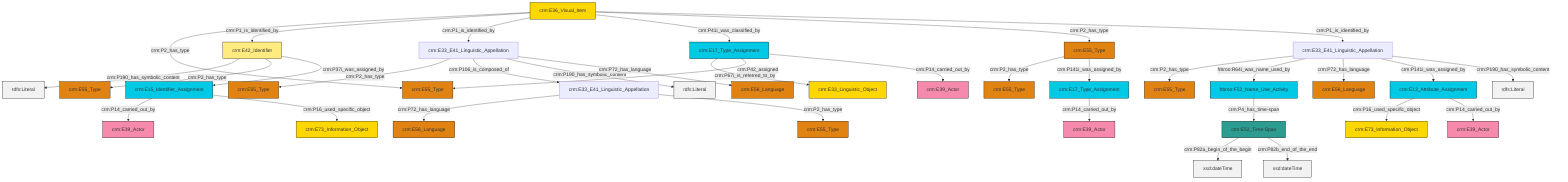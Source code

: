 graph TD
classDef Literal fill:#f2f2f2,stroke:#000000;
classDef CRM_Entity fill:#FFFFFF,stroke:#000000;
classDef Temporal_Entity fill:#00C9E6, stroke:#000000;
classDef Type fill:#E18312, stroke:#000000;
classDef Time-Span fill:#2C9C91, stroke:#000000;
classDef Appellation fill:#FFEB7F, stroke:#000000;
classDef Place fill:#008836, stroke:#000000;
classDef Persistent_Item fill:#B266B2, stroke:#000000;
classDef Conceptual_Object fill:#FFD700, stroke:#000000;
classDef Physical_Thing fill:#D2B48C, stroke:#000000;
classDef Actor fill:#f58aad, stroke:#000000;
classDef PC_Classes fill:#4ce600, stroke:#000000;
classDef Multi fill:#cccccc,stroke:#000000;

0["crm:E17_Type_Assignment"]:::Temporal_Entity -->|crm:P67i_is_referred_to_by| 6["crm:E33_Linguistic_Object"]:::Conceptual_Object
7["crm:E15_Identifier_Assignment"]:::Temporal_Entity -->|crm:P14_carried_out_by| 8["crm:E39_Actor"]:::Actor
2["crm:E33_E41_Linguistic_Appellation"]:::Default -->|crm:P72_has_language| 9["crm:E56_Language"]:::Type
11["crm:E52_Time-Span"]:::Time-Span -->|crm:P82a_begin_of_the_begin| 12[xsd:dateTime]:::Literal
13["crm:E33_E41_Linguistic_Appellation"]:::Default -->|crm:P2_has_type| 14["crm:E55_Type"]:::Type
15["crm:E36_Visual_Item"]:::Conceptual_Object -->|crm:P2_has_type| 16["crm:E55_Type"]:::Type
13["crm:E33_E41_Linguistic_Appellation"]:::Default -->|frbroo:R64i_was_name_used_by| 19["frbroo:F52_Name_Use_Activity"]:::Temporal_Entity
7["crm:E15_Identifier_Assignment"]:::Temporal_Entity -->|crm:P16_used_specific_object| 26["crm:E73_Information_Object"]:::Conceptual_Object
13["crm:E33_E41_Linguistic_Appellation"]:::Default -->|crm:P72_has_language| 27["crm:E56_Language"]:::Type
0["crm:E17_Type_Assignment"]:::Temporal_Entity -->|crm:P42_assigned| 16["crm:E55_Type"]:::Type
15["crm:E36_Visual_Item"]:::Conceptual_Object -->|crm:P1_is_identified_by| 32["crm:E42_Identifier"]:::Appellation
0["crm:E17_Type_Assignment"]:::Temporal_Entity -->|crm:P14_carried_out_by| 37["crm:E39_Actor"]:::Actor
41["crm:E33_E41_Linguistic_Appellation"]:::Default -->|crm:P2_has_type| 4["crm:E55_Type"]:::Type
32["crm:E42_Identifier"]:::Appellation -->|crm:P190_has_symbolic_content| 42[rdfs:Literal]:::Literal
15["crm:E36_Visual_Item"]:::Conceptual_Object -->|crm:P1_is_identified_by| 41["crm:E33_E41_Linguistic_Appellation"]:::Default
13["crm:E33_E41_Linguistic_Appellation"]:::Default -->|crm:P141i_was_assigned_by| 35["crm:E13_Attribute_Assignment"]:::Temporal_Entity
2["crm:E33_E41_Linguistic_Appellation"]:::Default -->|crm:P2_has_type| 21["crm:E55_Type"]:::Type
13["crm:E33_E41_Linguistic_Appellation"]:::Default -->|crm:P190_has_symbolic_content| 44[rdfs:Literal]:::Literal
15["crm:E36_Visual_Item"]:::Conceptual_Object -->|crm:P41i_was_classified_by| 0["crm:E17_Type_Assignment"]:::Temporal_Entity
46["crm:E17_Type_Assignment"]:::Temporal_Entity -->|crm:P14_carried_out_by| 24["crm:E39_Actor"]:::Actor
19["frbroo:F52_Name_Use_Activity"]:::Temporal_Entity -->|crm:P4_has_time-span| 11["crm:E52_Time-Span"]:::Time-Span
35["crm:E13_Attribute_Assignment"]:::Temporal_Entity -->|crm:P16_used_specific_object| 48["crm:E73_Information_Object"]:::Conceptual_Object
41["crm:E33_E41_Linguistic_Appellation"]:::Default -->|crm:P106_is_composed_of| 2["crm:E33_E41_Linguistic_Appellation"]:::Default
35["crm:E13_Attribute_Assignment"]:::Temporal_Entity -->|crm:P14_carried_out_by| 39["crm:E39_Actor"]:::Actor
15["crm:E36_Visual_Item"]:::Conceptual_Object -->|crm:P2_has_type| 30["crm:E55_Type"]:::Type
15["crm:E36_Visual_Item"]:::Conceptual_Object -->|crm:P1_is_identified_by| 13["crm:E33_E41_Linguistic_Appellation"]:::Default
30["crm:E55_Type"]:::Type -->|crm:P2_has_type| 28["crm:E55_Type"]:::Type
32["crm:E42_Identifier"]:::Appellation -->|crm:P2_has_type| 51["crm:E55_Type"]:::Type
32["crm:E42_Identifier"]:::Appellation -->|crm:P37i_was_assigned_by| 7["crm:E15_Identifier_Assignment"]:::Temporal_Entity
41["crm:E33_E41_Linguistic_Appellation"]:::Default -->|crm:P190_has_symbolic_content| 57[rdfs:Literal]:::Literal
30["crm:E55_Type"]:::Type -->|crm:P141i_was_assigned_by| 46["crm:E17_Type_Assignment"]:::Temporal_Entity
11["crm:E52_Time-Span"]:::Time-Span -->|crm:P82b_end_of_the_end| 62[xsd:dateTime]:::Literal
41["crm:E33_E41_Linguistic_Appellation"]:::Default -->|crm:P72_has_language| 17["crm:E56_Language"]:::Type